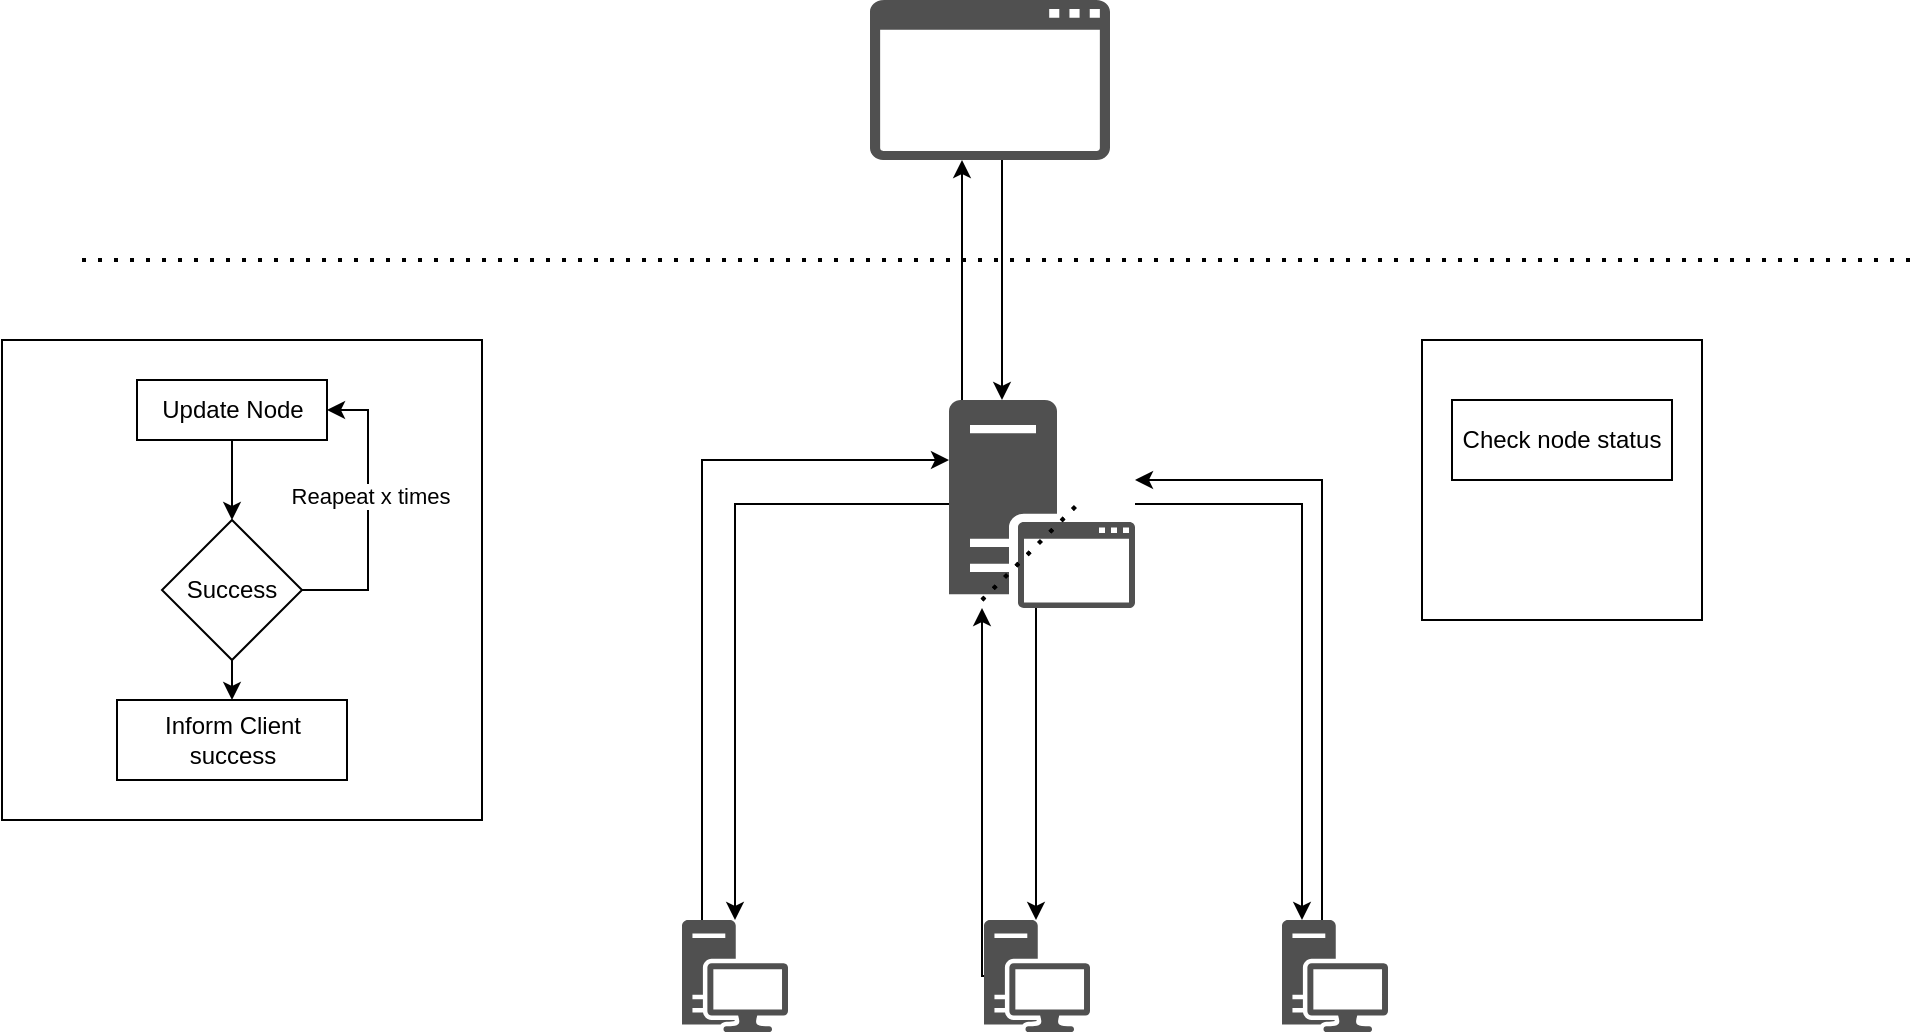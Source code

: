 <mxfile version="21.6.7" type="github">
  <diagram id="1JJ-UvxjRfw-XplDersZ" name="Page-1">
    <mxGraphModel dx="954" dy="617" grid="1" gridSize="10" guides="1" tooltips="1" connect="1" arrows="1" fold="1" page="1" pageScale="1" pageWidth="1169" pageHeight="827" math="0" shadow="0">
      <root>
        <mxCell id="0" />
        <mxCell id="1" parent="0" />
        <mxCell id="MUZQk2IL9fI0bO0C1k1g-11" style="edgeStyle=orthogonalEdgeStyle;rounded=0;orthogonalLoop=1;jettySize=auto;html=1;" parent="1" source="MUZQk2IL9fI0bO0C1k1g-1" target="MUZQk2IL9fI0bO0C1k1g-2" edge="1">
          <mxGeometry relative="1" as="geometry">
            <Array as="points">
              <mxPoint x="540" y="170" />
              <mxPoint x="540" y="170" />
            </Array>
          </mxGeometry>
        </mxCell>
        <mxCell id="MUZQk2IL9fI0bO0C1k1g-1" value="" style="sketch=0;pointerEvents=1;shadow=0;dashed=0;html=1;strokeColor=none;fillColor=#505050;labelPosition=center;verticalLabelPosition=bottom;verticalAlign=top;outlineConnect=0;align=center;shape=mxgraph.office.concepts.application_generic;" parent="1" vertex="1">
          <mxGeometry x="474" y="30" width="120" height="80" as="geometry" />
        </mxCell>
        <mxCell id="MUZQk2IL9fI0bO0C1k1g-12" style="edgeStyle=orthogonalEdgeStyle;rounded=0;orthogonalLoop=1;jettySize=auto;html=1;" parent="1" source="MUZQk2IL9fI0bO0C1k1g-2" target="MUZQk2IL9fI0bO0C1k1g-1" edge="1">
          <mxGeometry relative="1" as="geometry">
            <Array as="points">
              <mxPoint x="520" y="170" />
              <mxPoint x="520" y="170" />
            </Array>
          </mxGeometry>
        </mxCell>
        <mxCell id="MUZQk2IL9fI0bO0C1k1g-17" style="edgeStyle=orthogonalEdgeStyle;rounded=0;orthogonalLoop=1;jettySize=auto;html=1;" parent="1" source="MUZQk2IL9fI0bO0C1k1g-2" target="MUZQk2IL9fI0bO0C1k1g-6" edge="1">
          <mxGeometry relative="1" as="geometry">
            <Array as="points">
              <mxPoint x="690" y="282" />
            </Array>
          </mxGeometry>
        </mxCell>
        <mxCell id="MUZQk2IL9fI0bO0C1k1g-18" style="edgeStyle=orthogonalEdgeStyle;rounded=0;orthogonalLoop=1;jettySize=auto;html=1;" parent="1" source="MUZQk2IL9fI0bO0C1k1g-2" target="MUZQk2IL9fI0bO0C1k1g-5" edge="1">
          <mxGeometry relative="1" as="geometry">
            <Array as="points">
              <mxPoint x="557" y="370" />
              <mxPoint x="557" y="370" />
            </Array>
          </mxGeometry>
        </mxCell>
        <mxCell id="MUZQk2IL9fI0bO0C1k1g-21" style="edgeStyle=orthogonalEdgeStyle;rounded=0;orthogonalLoop=1;jettySize=auto;html=1;" parent="1" source="MUZQk2IL9fI0bO0C1k1g-2" target="MUZQk2IL9fI0bO0C1k1g-4" edge="1">
          <mxGeometry relative="1" as="geometry" />
        </mxCell>
        <mxCell id="MUZQk2IL9fI0bO0C1k1g-2" value="" style="sketch=0;pointerEvents=1;shadow=0;dashed=0;html=1;strokeColor=none;fillColor=#505050;labelPosition=center;verticalLabelPosition=bottom;verticalAlign=top;outlineConnect=0;align=center;shape=mxgraph.office.servers.application_server;" parent="1" vertex="1">
          <mxGeometry x="513.5" y="230" width="93" height="104" as="geometry" />
        </mxCell>
        <mxCell id="MUZQk2IL9fI0bO0C1k1g-16" style="edgeStyle=orthogonalEdgeStyle;rounded=0;orthogonalLoop=1;jettySize=auto;html=1;" parent="1" source="MUZQk2IL9fI0bO0C1k1g-4" target="MUZQk2IL9fI0bO0C1k1g-2" edge="1">
          <mxGeometry relative="1" as="geometry">
            <Array as="points">
              <mxPoint x="390" y="260" />
            </Array>
          </mxGeometry>
        </mxCell>
        <mxCell id="MUZQk2IL9fI0bO0C1k1g-4" value="" style="sketch=0;pointerEvents=1;shadow=0;dashed=0;html=1;strokeColor=none;fillColor=#505050;labelPosition=center;verticalLabelPosition=bottom;verticalAlign=top;outlineConnect=0;align=center;shape=mxgraph.office.devices.workstation;" parent="1" vertex="1">
          <mxGeometry x="380" y="490" width="53" height="56" as="geometry" />
        </mxCell>
        <mxCell id="MUZQk2IL9fI0bO0C1k1g-19" style="edgeStyle=orthogonalEdgeStyle;rounded=0;orthogonalLoop=1;jettySize=auto;html=1;" parent="1" source="MUZQk2IL9fI0bO0C1k1g-5" target="MUZQk2IL9fI0bO0C1k1g-2" edge="1">
          <mxGeometry relative="1" as="geometry">
            <Array as="points">
              <mxPoint x="530" y="518" />
            </Array>
          </mxGeometry>
        </mxCell>
        <mxCell id="MUZQk2IL9fI0bO0C1k1g-5" value="" style="sketch=0;pointerEvents=1;shadow=0;dashed=0;html=1;strokeColor=none;fillColor=#505050;labelPosition=center;verticalLabelPosition=bottom;verticalAlign=top;outlineConnect=0;align=center;shape=mxgraph.office.devices.workstation;" parent="1" vertex="1">
          <mxGeometry x="531" y="490" width="53" height="56" as="geometry" />
        </mxCell>
        <mxCell id="MUZQk2IL9fI0bO0C1k1g-14" style="edgeStyle=orthogonalEdgeStyle;rounded=0;orthogonalLoop=1;jettySize=auto;html=1;" parent="1" source="MUZQk2IL9fI0bO0C1k1g-6" target="MUZQk2IL9fI0bO0C1k1g-2" edge="1">
          <mxGeometry relative="1" as="geometry">
            <Array as="points">
              <mxPoint x="700" y="270" />
            </Array>
          </mxGeometry>
        </mxCell>
        <mxCell id="MUZQk2IL9fI0bO0C1k1g-6" value="" style="sketch=0;pointerEvents=1;shadow=0;dashed=0;html=1;strokeColor=none;fillColor=#505050;labelPosition=center;verticalLabelPosition=bottom;verticalAlign=top;outlineConnect=0;align=center;shape=mxgraph.office.devices.workstation;" parent="1" vertex="1">
          <mxGeometry x="680" y="490" width="53" height="56" as="geometry" />
        </mxCell>
        <mxCell id="3ATYLjNT14vbEUXNDDyD-2" value="" style="whiteSpace=wrap;html=1;aspect=fixed;" vertex="1" parent="1">
          <mxGeometry x="40" y="200" width="240" height="240" as="geometry" />
        </mxCell>
        <mxCell id="3ATYLjNT14vbEUXNDDyD-7" style="edgeStyle=orthogonalEdgeStyle;rounded=0;orthogonalLoop=1;jettySize=auto;html=1;exitX=0.5;exitY=1;exitDx=0;exitDy=0;entryX=0.5;entryY=0;entryDx=0;entryDy=0;" edge="1" parent="1" source="3ATYLjNT14vbEUXNDDyD-3" target="3ATYLjNT14vbEUXNDDyD-6">
          <mxGeometry relative="1" as="geometry" />
        </mxCell>
        <mxCell id="3ATYLjNT14vbEUXNDDyD-8" style="edgeStyle=orthogonalEdgeStyle;rounded=0;orthogonalLoop=1;jettySize=auto;html=1;entryX=1;entryY=0.5;entryDx=0;entryDy=0;" edge="1" parent="1" source="3ATYLjNT14vbEUXNDDyD-3" target="3ATYLjNT14vbEUXNDDyD-4">
          <mxGeometry relative="1" as="geometry">
            <Array as="points">
              <mxPoint x="223" y="325" />
              <mxPoint x="223" y="235" />
            </Array>
          </mxGeometry>
        </mxCell>
        <mxCell id="3ATYLjNT14vbEUXNDDyD-9" value="Reapeat x times" style="edgeLabel;html=1;align=center;verticalAlign=middle;resizable=0;points=[];" vertex="1" connectable="0" parent="3ATYLjNT14vbEUXNDDyD-8">
          <mxGeometry x="0.115" y="-1" relative="1" as="geometry">
            <mxPoint as="offset" />
          </mxGeometry>
        </mxCell>
        <mxCell id="3ATYLjNT14vbEUXNDDyD-3" value="Success" style="rhombus;whiteSpace=wrap;html=1;" vertex="1" parent="1">
          <mxGeometry x="120" y="290" width="70" height="70" as="geometry" />
        </mxCell>
        <mxCell id="3ATYLjNT14vbEUXNDDyD-5" style="edgeStyle=orthogonalEdgeStyle;rounded=0;orthogonalLoop=1;jettySize=auto;html=1;exitX=0.5;exitY=1;exitDx=0;exitDy=0;entryX=0.5;entryY=0;entryDx=0;entryDy=0;" edge="1" parent="1" source="3ATYLjNT14vbEUXNDDyD-4" target="3ATYLjNT14vbEUXNDDyD-3">
          <mxGeometry relative="1" as="geometry" />
        </mxCell>
        <mxCell id="3ATYLjNT14vbEUXNDDyD-4" value="Update Node" style="rounded=0;whiteSpace=wrap;html=1;" vertex="1" parent="1">
          <mxGeometry x="107.5" y="220" width="95" height="30" as="geometry" />
        </mxCell>
        <mxCell id="3ATYLjNT14vbEUXNDDyD-6" value="Inform Client success" style="rounded=0;whiteSpace=wrap;html=1;" vertex="1" parent="1">
          <mxGeometry x="97.5" y="380" width="115" height="40" as="geometry" />
        </mxCell>
        <mxCell id="3ATYLjNT14vbEUXNDDyD-11" value="" style="whiteSpace=wrap;html=1;aspect=fixed;" vertex="1" parent="1">
          <mxGeometry x="750" y="200" width="140" height="140" as="geometry" />
        </mxCell>
        <mxCell id="3ATYLjNT14vbEUXNDDyD-12" value="Check node status" style="rounded=0;whiteSpace=wrap;html=1;" vertex="1" parent="1">
          <mxGeometry x="765" y="230" width="110" height="40" as="geometry" />
        </mxCell>
        <mxCell id="3ATYLjNT14vbEUXNDDyD-13" value="" style="endArrow=none;dashed=1;html=1;dashPattern=1 3;strokeWidth=2;rounded=0;" edge="1" parent="1">
          <mxGeometry width="50" height="50" relative="1" as="geometry">
            <mxPoint x="530" y="330" as="sourcePoint" />
            <mxPoint x="580" y="280" as="targetPoint" />
          </mxGeometry>
        </mxCell>
        <mxCell id="3ATYLjNT14vbEUXNDDyD-14" value="" style="endArrow=none;dashed=1;html=1;dashPattern=1 3;strokeWidth=2;rounded=0;" edge="1" parent="1">
          <mxGeometry width="50" height="50" relative="1" as="geometry">
            <mxPoint x="530" y="330" as="sourcePoint" />
            <mxPoint x="580" y="280" as="targetPoint" />
          </mxGeometry>
        </mxCell>
        <mxCell id="3ATYLjNT14vbEUXNDDyD-15" value="" style="endArrow=none;dashed=1;html=1;dashPattern=1 3;strokeWidth=2;rounded=0;" edge="1" parent="1">
          <mxGeometry width="50" height="50" relative="1" as="geometry">
            <mxPoint x="80" y="160" as="sourcePoint" />
            <mxPoint x="1000" y="160" as="targetPoint" />
          </mxGeometry>
        </mxCell>
      </root>
    </mxGraphModel>
  </diagram>
</mxfile>
